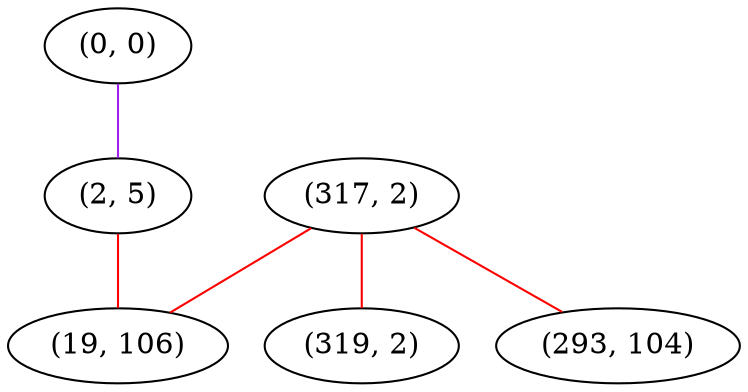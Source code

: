graph "" {
"(0, 0)";
"(317, 2)";
"(319, 2)";
"(2, 5)";
"(19, 106)";
"(293, 104)";
"(0, 0)" -- "(2, 5)"  [color=purple, key=0, weight=4];
"(317, 2)" -- "(19, 106)"  [color=red, key=0, weight=1];
"(317, 2)" -- "(319, 2)"  [color=red, key=0, weight=1];
"(317, 2)" -- "(293, 104)"  [color=red, key=0, weight=1];
"(2, 5)" -- "(19, 106)"  [color=red, key=0, weight=1];
}
